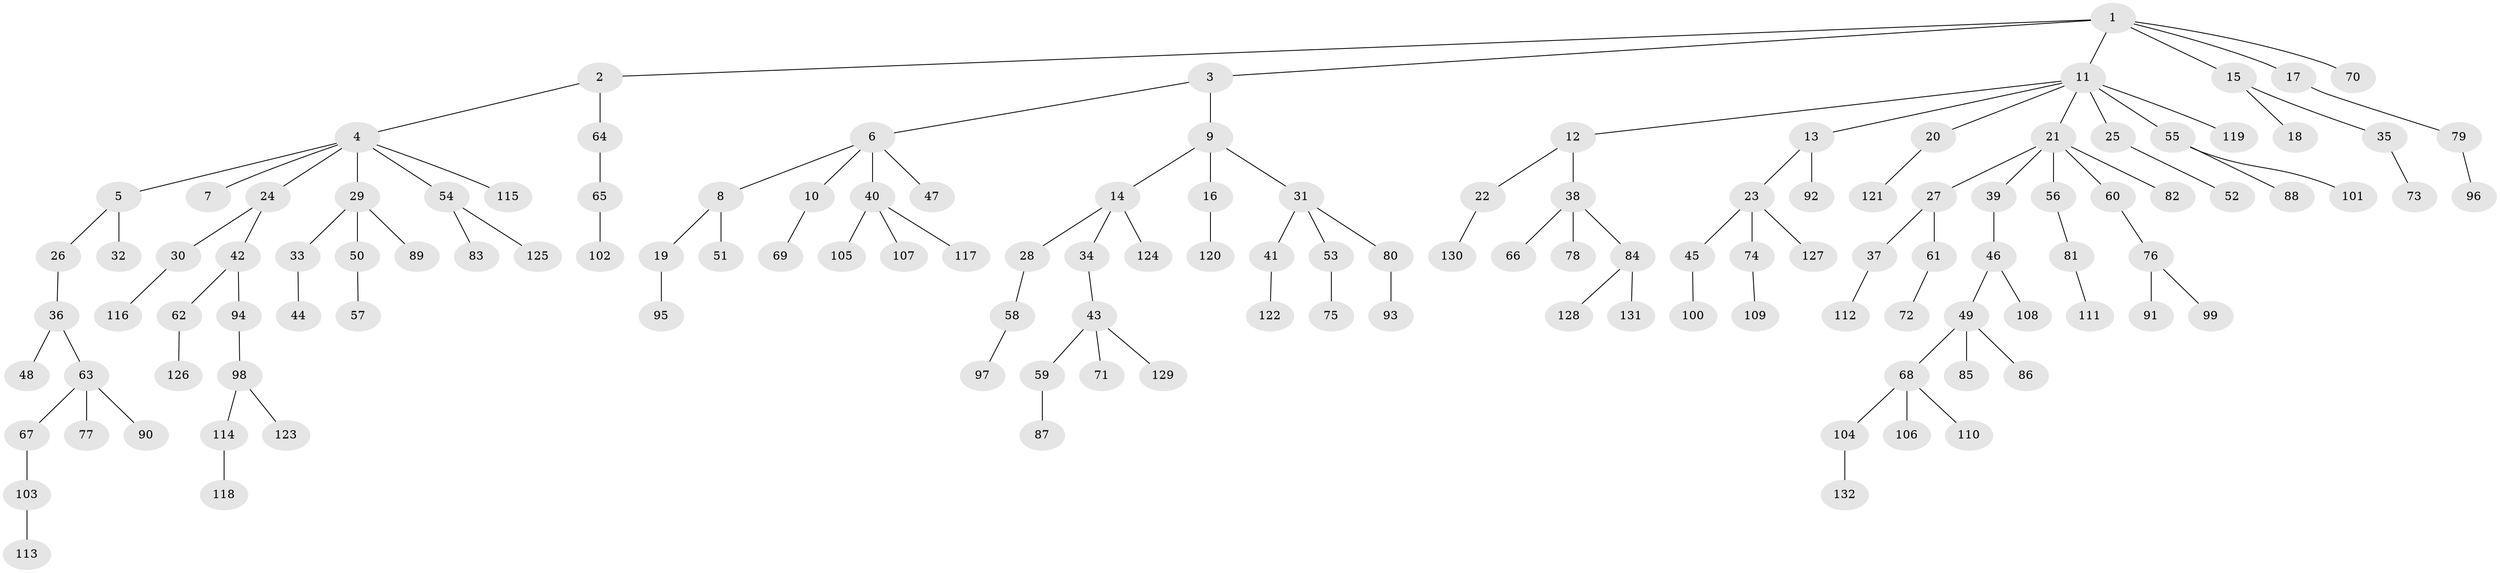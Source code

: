 // coarse degree distribution, {2: 0.325, 6: 0.025, 1: 0.475, 3: 0.075, 4: 0.05, 5: 0.05}
// Generated by graph-tools (version 1.1) at 2025/37/03/04/25 23:37:24]
// undirected, 132 vertices, 131 edges
graph export_dot {
  node [color=gray90,style=filled];
  1;
  2;
  3;
  4;
  5;
  6;
  7;
  8;
  9;
  10;
  11;
  12;
  13;
  14;
  15;
  16;
  17;
  18;
  19;
  20;
  21;
  22;
  23;
  24;
  25;
  26;
  27;
  28;
  29;
  30;
  31;
  32;
  33;
  34;
  35;
  36;
  37;
  38;
  39;
  40;
  41;
  42;
  43;
  44;
  45;
  46;
  47;
  48;
  49;
  50;
  51;
  52;
  53;
  54;
  55;
  56;
  57;
  58;
  59;
  60;
  61;
  62;
  63;
  64;
  65;
  66;
  67;
  68;
  69;
  70;
  71;
  72;
  73;
  74;
  75;
  76;
  77;
  78;
  79;
  80;
  81;
  82;
  83;
  84;
  85;
  86;
  87;
  88;
  89;
  90;
  91;
  92;
  93;
  94;
  95;
  96;
  97;
  98;
  99;
  100;
  101;
  102;
  103;
  104;
  105;
  106;
  107;
  108;
  109;
  110;
  111;
  112;
  113;
  114;
  115;
  116;
  117;
  118;
  119;
  120;
  121;
  122;
  123;
  124;
  125;
  126;
  127;
  128;
  129;
  130;
  131;
  132;
  1 -- 2;
  1 -- 3;
  1 -- 11;
  1 -- 15;
  1 -- 17;
  1 -- 70;
  2 -- 4;
  2 -- 64;
  3 -- 6;
  3 -- 9;
  4 -- 5;
  4 -- 7;
  4 -- 24;
  4 -- 29;
  4 -- 54;
  4 -- 115;
  5 -- 26;
  5 -- 32;
  6 -- 8;
  6 -- 10;
  6 -- 40;
  6 -- 47;
  8 -- 19;
  8 -- 51;
  9 -- 14;
  9 -- 16;
  9 -- 31;
  10 -- 69;
  11 -- 12;
  11 -- 13;
  11 -- 20;
  11 -- 21;
  11 -- 25;
  11 -- 55;
  11 -- 119;
  12 -- 22;
  12 -- 38;
  13 -- 23;
  13 -- 92;
  14 -- 28;
  14 -- 34;
  14 -- 124;
  15 -- 18;
  15 -- 35;
  16 -- 120;
  17 -- 79;
  19 -- 95;
  20 -- 121;
  21 -- 27;
  21 -- 39;
  21 -- 56;
  21 -- 60;
  21 -- 82;
  22 -- 130;
  23 -- 45;
  23 -- 74;
  23 -- 127;
  24 -- 30;
  24 -- 42;
  25 -- 52;
  26 -- 36;
  27 -- 37;
  27 -- 61;
  28 -- 58;
  29 -- 33;
  29 -- 50;
  29 -- 89;
  30 -- 116;
  31 -- 41;
  31 -- 53;
  31 -- 80;
  33 -- 44;
  34 -- 43;
  35 -- 73;
  36 -- 48;
  36 -- 63;
  37 -- 112;
  38 -- 66;
  38 -- 78;
  38 -- 84;
  39 -- 46;
  40 -- 105;
  40 -- 107;
  40 -- 117;
  41 -- 122;
  42 -- 62;
  42 -- 94;
  43 -- 59;
  43 -- 71;
  43 -- 129;
  45 -- 100;
  46 -- 49;
  46 -- 108;
  49 -- 68;
  49 -- 85;
  49 -- 86;
  50 -- 57;
  53 -- 75;
  54 -- 83;
  54 -- 125;
  55 -- 88;
  55 -- 101;
  56 -- 81;
  58 -- 97;
  59 -- 87;
  60 -- 76;
  61 -- 72;
  62 -- 126;
  63 -- 67;
  63 -- 77;
  63 -- 90;
  64 -- 65;
  65 -- 102;
  67 -- 103;
  68 -- 104;
  68 -- 106;
  68 -- 110;
  74 -- 109;
  76 -- 91;
  76 -- 99;
  79 -- 96;
  80 -- 93;
  81 -- 111;
  84 -- 128;
  84 -- 131;
  94 -- 98;
  98 -- 114;
  98 -- 123;
  103 -- 113;
  104 -- 132;
  114 -- 118;
}
